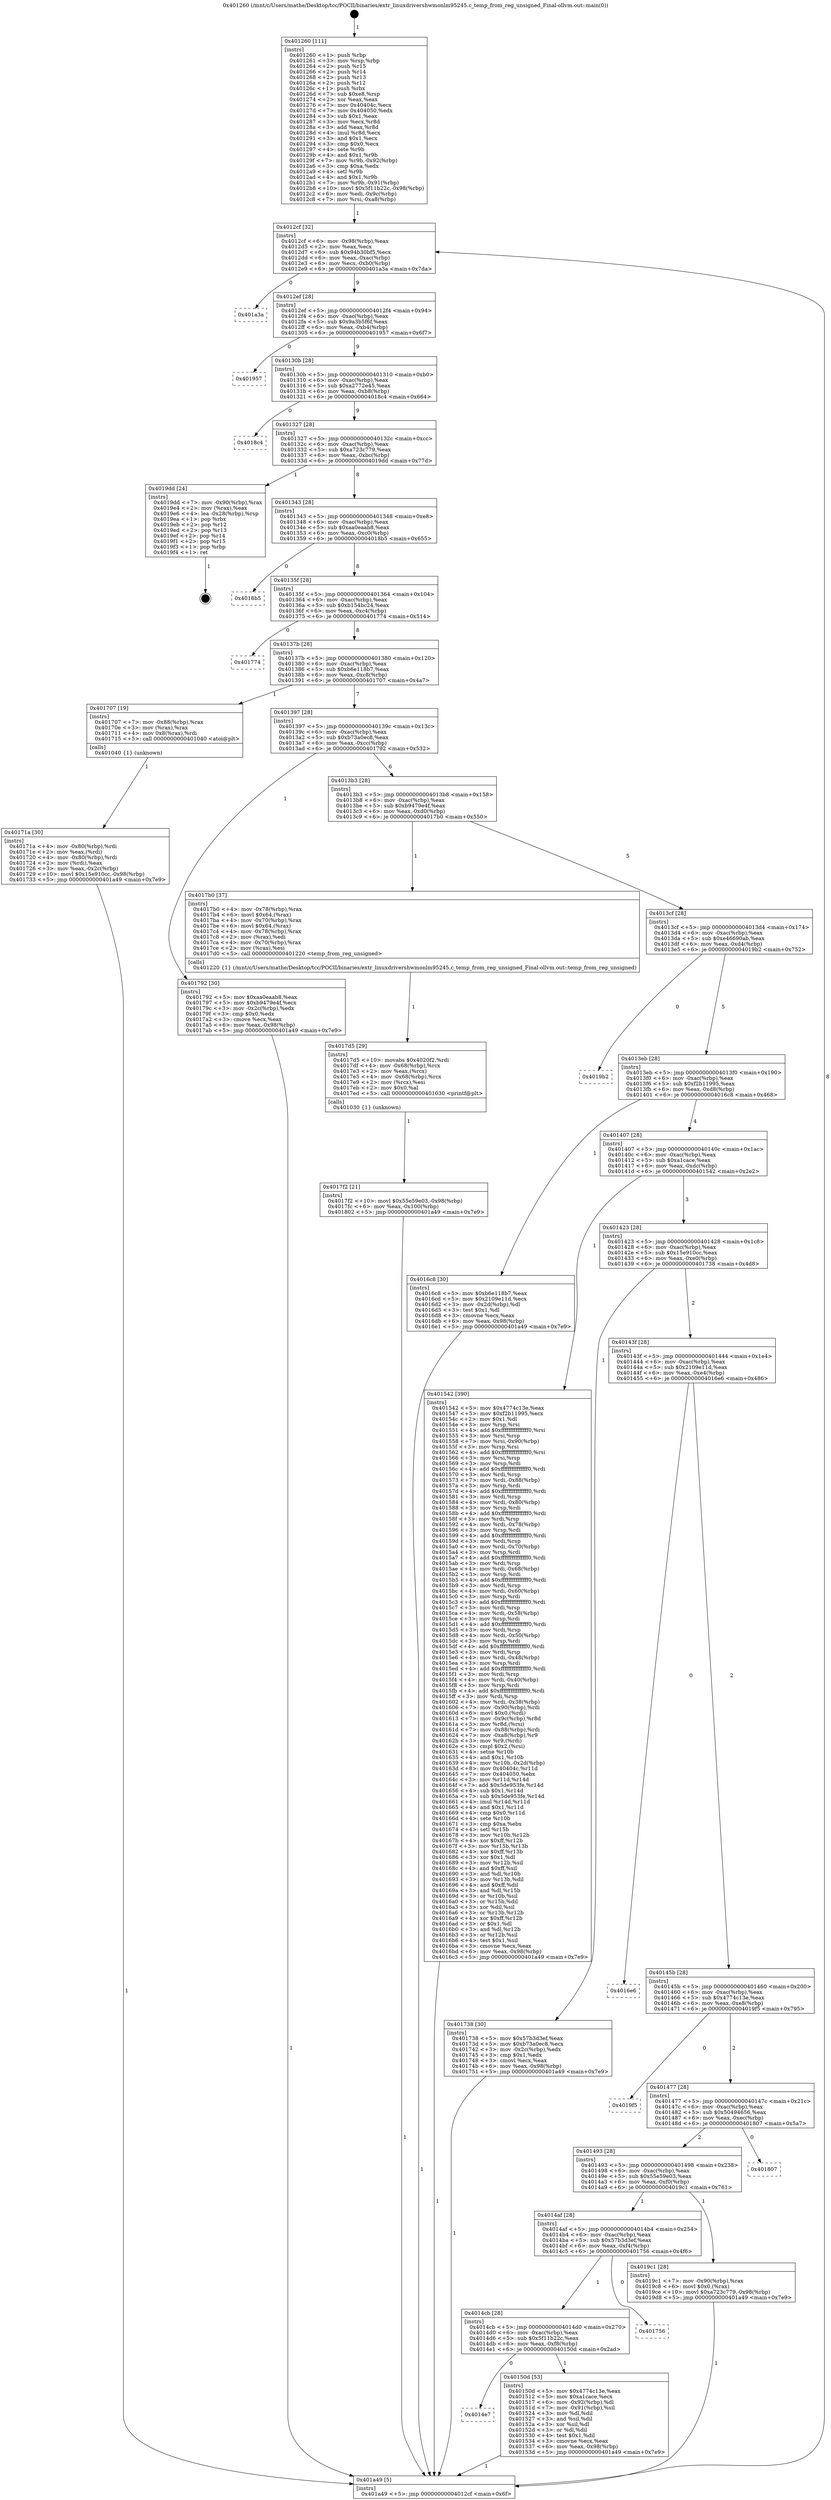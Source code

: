 digraph "0x401260" {
  label = "0x401260 (/mnt/c/Users/mathe/Desktop/tcc/POCII/binaries/extr_linuxdrivershwmonlm95245.c_temp_from_reg_unsigned_Final-ollvm.out::main(0))"
  labelloc = "t"
  node[shape=record]

  Entry [label="",width=0.3,height=0.3,shape=circle,fillcolor=black,style=filled]
  "0x4012cf" [label="{
     0x4012cf [32]\l
     | [instrs]\l
     &nbsp;&nbsp;0x4012cf \<+6\>: mov -0x98(%rbp),%eax\l
     &nbsp;&nbsp;0x4012d5 \<+2\>: mov %eax,%ecx\l
     &nbsp;&nbsp;0x4012d7 \<+6\>: sub $0x94b30bf5,%ecx\l
     &nbsp;&nbsp;0x4012dd \<+6\>: mov %eax,-0xac(%rbp)\l
     &nbsp;&nbsp;0x4012e3 \<+6\>: mov %ecx,-0xb0(%rbp)\l
     &nbsp;&nbsp;0x4012e9 \<+6\>: je 0000000000401a3a \<main+0x7da\>\l
  }"]
  "0x401a3a" [label="{
     0x401a3a\l
  }", style=dashed]
  "0x4012ef" [label="{
     0x4012ef [28]\l
     | [instrs]\l
     &nbsp;&nbsp;0x4012ef \<+5\>: jmp 00000000004012f4 \<main+0x94\>\l
     &nbsp;&nbsp;0x4012f4 \<+6\>: mov -0xac(%rbp),%eax\l
     &nbsp;&nbsp;0x4012fa \<+5\>: sub $0x9a3b5f6f,%eax\l
     &nbsp;&nbsp;0x4012ff \<+6\>: mov %eax,-0xb4(%rbp)\l
     &nbsp;&nbsp;0x401305 \<+6\>: je 0000000000401957 \<main+0x6f7\>\l
  }"]
  Exit [label="",width=0.3,height=0.3,shape=circle,fillcolor=black,style=filled,peripheries=2]
  "0x401957" [label="{
     0x401957\l
  }", style=dashed]
  "0x40130b" [label="{
     0x40130b [28]\l
     | [instrs]\l
     &nbsp;&nbsp;0x40130b \<+5\>: jmp 0000000000401310 \<main+0xb0\>\l
     &nbsp;&nbsp;0x401310 \<+6\>: mov -0xac(%rbp),%eax\l
     &nbsp;&nbsp;0x401316 \<+5\>: sub $0xa2772e45,%eax\l
     &nbsp;&nbsp;0x40131b \<+6\>: mov %eax,-0xb8(%rbp)\l
     &nbsp;&nbsp;0x401321 \<+6\>: je 00000000004018c4 \<main+0x664\>\l
  }"]
  "0x4017f2" [label="{
     0x4017f2 [21]\l
     | [instrs]\l
     &nbsp;&nbsp;0x4017f2 \<+10\>: movl $0x55e59e03,-0x98(%rbp)\l
     &nbsp;&nbsp;0x4017fc \<+6\>: mov %eax,-0x100(%rbp)\l
     &nbsp;&nbsp;0x401802 \<+5\>: jmp 0000000000401a49 \<main+0x7e9\>\l
  }"]
  "0x4018c4" [label="{
     0x4018c4\l
  }", style=dashed]
  "0x401327" [label="{
     0x401327 [28]\l
     | [instrs]\l
     &nbsp;&nbsp;0x401327 \<+5\>: jmp 000000000040132c \<main+0xcc\>\l
     &nbsp;&nbsp;0x40132c \<+6\>: mov -0xac(%rbp),%eax\l
     &nbsp;&nbsp;0x401332 \<+5\>: sub $0xa723c779,%eax\l
     &nbsp;&nbsp;0x401337 \<+6\>: mov %eax,-0xbc(%rbp)\l
     &nbsp;&nbsp;0x40133d \<+6\>: je 00000000004019dd \<main+0x77d\>\l
  }"]
  "0x4017d5" [label="{
     0x4017d5 [29]\l
     | [instrs]\l
     &nbsp;&nbsp;0x4017d5 \<+10\>: movabs $0x4020f2,%rdi\l
     &nbsp;&nbsp;0x4017df \<+4\>: mov -0x68(%rbp),%rcx\l
     &nbsp;&nbsp;0x4017e3 \<+2\>: mov %eax,(%rcx)\l
     &nbsp;&nbsp;0x4017e5 \<+4\>: mov -0x68(%rbp),%rcx\l
     &nbsp;&nbsp;0x4017e9 \<+2\>: mov (%rcx),%esi\l
     &nbsp;&nbsp;0x4017eb \<+2\>: mov $0x0,%al\l
     &nbsp;&nbsp;0x4017ed \<+5\>: call 0000000000401030 \<printf@plt\>\l
     | [calls]\l
     &nbsp;&nbsp;0x401030 \{1\} (unknown)\l
  }"]
  "0x4019dd" [label="{
     0x4019dd [24]\l
     | [instrs]\l
     &nbsp;&nbsp;0x4019dd \<+7\>: mov -0x90(%rbp),%rax\l
     &nbsp;&nbsp;0x4019e4 \<+2\>: mov (%rax),%eax\l
     &nbsp;&nbsp;0x4019e6 \<+4\>: lea -0x28(%rbp),%rsp\l
     &nbsp;&nbsp;0x4019ea \<+1\>: pop %rbx\l
     &nbsp;&nbsp;0x4019eb \<+2\>: pop %r12\l
     &nbsp;&nbsp;0x4019ed \<+2\>: pop %r13\l
     &nbsp;&nbsp;0x4019ef \<+2\>: pop %r14\l
     &nbsp;&nbsp;0x4019f1 \<+2\>: pop %r15\l
     &nbsp;&nbsp;0x4019f3 \<+1\>: pop %rbp\l
     &nbsp;&nbsp;0x4019f4 \<+1\>: ret\l
  }"]
  "0x401343" [label="{
     0x401343 [28]\l
     | [instrs]\l
     &nbsp;&nbsp;0x401343 \<+5\>: jmp 0000000000401348 \<main+0xe8\>\l
     &nbsp;&nbsp;0x401348 \<+6\>: mov -0xac(%rbp),%eax\l
     &nbsp;&nbsp;0x40134e \<+5\>: sub $0xaa0eaab8,%eax\l
     &nbsp;&nbsp;0x401353 \<+6\>: mov %eax,-0xc0(%rbp)\l
     &nbsp;&nbsp;0x401359 \<+6\>: je 00000000004018b5 \<main+0x655\>\l
  }"]
  "0x40171a" [label="{
     0x40171a [30]\l
     | [instrs]\l
     &nbsp;&nbsp;0x40171a \<+4\>: mov -0x80(%rbp),%rdi\l
     &nbsp;&nbsp;0x40171e \<+2\>: mov %eax,(%rdi)\l
     &nbsp;&nbsp;0x401720 \<+4\>: mov -0x80(%rbp),%rdi\l
     &nbsp;&nbsp;0x401724 \<+2\>: mov (%rdi),%eax\l
     &nbsp;&nbsp;0x401726 \<+3\>: mov %eax,-0x2c(%rbp)\l
     &nbsp;&nbsp;0x401729 \<+10\>: movl $0x15e910cc,-0x98(%rbp)\l
     &nbsp;&nbsp;0x401733 \<+5\>: jmp 0000000000401a49 \<main+0x7e9\>\l
  }"]
  "0x4018b5" [label="{
     0x4018b5\l
  }", style=dashed]
  "0x40135f" [label="{
     0x40135f [28]\l
     | [instrs]\l
     &nbsp;&nbsp;0x40135f \<+5\>: jmp 0000000000401364 \<main+0x104\>\l
     &nbsp;&nbsp;0x401364 \<+6\>: mov -0xac(%rbp),%eax\l
     &nbsp;&nbsp;0x40136a \<+5\>: sub $0xb154bc24,%eax\l
     &nbsp;&nbsp;0x40136f \<+6\>: mov %eax,-0xc4(%rbp)\l
     &nbsp;&nbsp;0x401375 \<+6\>: je 0000000000401774 \<main+0x514\>\l
  }"]
  "0x401260" [label="{
     0x401260 [111]\l
     | [instrs]\l
     &nbsp;&nbsp;0x401260 \<+1\>: push %rbp\l
     &nbsp;&nbsp;0x401261 \<+3\>: mov %rsp,%rbp\l
     &nbsp;&nbsp;0x401264 \<+2\>: push %r15\l
     &nbsp;&nbsp;0x401266 \<+2\>: push %r14\l
     &nbsp;&nbsp;0x401268 \<+2\>: push %r13\l
     &nbsp;&nbsp;0x40126a \<+2\>: push %r12\l
     &nbsp;&nbsp;0x40126c \<+1\>: push %rbx\l
     &nbsp;&nbsp;0x40126d \<+7\>: sub $0xe8,%rsp\l
     &nbsp;&nbsp;0x401274 \<+2\>: xor %eax,%eax\l
     &nbsp;&nbsp;0x401276 \<+7\>: mov 0x40404c,%ecx\l
     &nbsp;&nbsp;0x40127d \<+7\>: mov 0x404050,%edx\l
     &nbsp;&nbsp;0x401284 \<+3\>: sub $0x1,%eax\l
     &nbsp;&nbsp;0x401287 \<+3\>: mov %ecx,%r8d\l
     &nbsp;&nbsp;0x40128a \<+3\>: add %eax,%r8d\l
     &nbsp;&nbsp;0x40128d \<+4\>: imul %r8d,%ecx\l
     &nbsp;&nbsp;0x401291 \<+3\>: and $0x1,%ecx\l
     &nbsp;&nbsp;0x401294 \<+3\>: cmp $0x0,%ecx\l
     &nbsp;&nbsp;0x401297 \<+4\>: sete %r9b\l
     &nbsp;&nbsp;0x40129b \<+4\>: and $0x1,%r9b\l
     &nbsp;&nbsp;0x40129f \<+7\>: mov %r9b,-0x92(%rbp)\l
     &nbsp;&nbsp;0x4012a6 \<+3\>: cmp $0xa,%edx\l
     &nbsp;&nbsp;0x4012a9 \<+4\>: setl %r9b\l
     &nbsp;&nbsp;0x4012ad \<+4\>: and $0x1,%r9b\l
     &nbsp;&nbsp;0x4012b1 \<+7\>: mov %r9b,-0x91(%rbp)\l
     &nbsp;&nbsp;0x4012b8 \<+10\>: movl $0x5f11b22c,-0x98(%rbp)\l
     &nbsp;&nbsp;0x4012c2 \<+6\>: mov %edi,-0x9c(%rbp)\l
     &nbsp;&nbsp;0x4012c8 \<+7\>: mov %rsi,-0xa8(%rbp)\l
  }"]
  "0x401774" [label="{
     0x401774\l
  }", style=dashed]
  "0x40137b" [label="{
     0x40137b [28]\l
     | [instrs]\l
     &nbsp;&nbsp;0x40137b \<+5\>: jmp 0000000000401380 \<main+0x120\>\l
     &nbsp;&nbsp;0x401380 \<+6\>: mov -0xac(%rbp),%eax\l
     &nbsp;&nbsp;0x401386 \<+5\>: sub $0xb6e118b7,%eax\l
     &nbsp;&nbsp;0x40138b \<+6\>: mov %eax,-0xc8(%rbp)\l
     &nbsp;&nbsp;0x401391 \<+6\>: je 0000000000401707 \<main+0x4a7\>\l
  }"]
  "0x401a49" [label="{
     0x401a49 [5]\l
     | [instrs]\l
     &nbsp;&nbsp;0x401a49 \<+5\>: jmp 00000000004012cf \<main+0x6f\>\l
  }"]
  "0x401707" [label="{
     0x401707 [19]\l
     | [instrs]\l
     &nbsp;&nbsp;0x401707 \<+7\>: mov -0x88(%rbp),%rax\l
     &nbsp;&nbsp;0x40170e \<+3\>: mov (%rax),%rax\l
     &nbsp;&nbsp;0x401711 \<+4\>: mov 0x8(%rax),%rdi\l
     &nbsp;&nbsp;0x401715 \<+5\>: call 0000000000401040 \<atoi@plt\>\l
     | [calls]\l
     &nbsp;&nbsp;0x401040 \{1\} (unknown)\l
  }"]
  "0x401397" [label="{
     0x401397 [28]\l
     | [instrs]\l
     &nbsp;&nbsp;0x401397 \<+5\>: jmp 000000000040139c \<main+0x13c\>\l
     &nbsp;&nbsp;0x40139c \<+6\>: mov -0xac(%rbp),%eax\l
     &nbsp;&nbsp;0x4013a2 \<+5\>: sub $0xb73a0ec8,%eax\l
     &nbsp;&nbsp;0x4013a7 \<+6\>: mov %eax,-0xcc(%rbp)\l
     &nbsp;&nbsp;0x4013ad \<+6\>: je 0000000000401792 \<main+0x532\>\l
  }"]
  "0x4014e7" [label="{
     0x4014e7\l
  }", style=dashed]
  "0x401792" [label="{
     0x401792 [30]\l
     | [instrs]\l
     &nbsp;&nbsp;0x401792 \<+5\>: mov $0xaa0eaab8,%eax\l
     &nbsp;&nbsp;0x401797 \<+5\>: mov $0xb9479e4f,%ecx\l
     &nbsp;&nbsp;0x40179c \<+3\>: mov -0x2c(%rbp),%edx\l
     &nbsp;&nbsp;0x40179f \<+3\>: cmp $0x0,%edx\l
     &nbsp;&nbsp;0x4017a2 \<+3\>: cmove %ecx,%eax\l
     &nbsp;&nbsp;0x4017a5 \<+6\>: mov %eax,-0x98(%rbp)\l
     &nbsp;&nbsp;0x4017ab \<+5\>: jmp 0000000000401a49 \<main+0x7e9\>\l
  }"]
  "0x4013b3" [label="{
     0x4013b3 [28]\l
     | [instrs]\l
     &nbsp;&nbsp;0x4013b3 \<+5\>: jmp 00000000004013b8 \<main+0x158\>\l
     &nbsp;&nbsp;0x4013b8 \<+6\>: mov -0xac(%rbp),%eax\l
     &nbsp;&nbsp;0x4013be \<+5\>: sub $0xb9479e4f,%eax\l
     &nbsp;&nbsp;0x4013c3 \<+6\>: mov %eax,-0xd0(%rbp)\l
     &nbsp;&nbsp;0x4013c9 \<+6\>: je 00000000004017b0 \<main+0x550\>\l
  }"]
  "0x40150d" [label="{
     0x40150d [53]\l
     | [instrs]\l
     &nbsp;&nbsp;0x40150d \<+5\>: mov $0x4774c13e,%eax\l
     &nbsp;&nbsp;0x401512 \<+5\>: mov $0xa1cace,%ecx\l
     &nbsp;&nbsp;0x401517 \<+6\>: mov -0x92(%rbp),%dl\l
     &nbsp;&nbsp;0x40151d \<+7\>: mov -0x91(%rbp),%sil\l
     &nbsp;&nbsp;0x401524 \<+3\>: mov %dl,%dil\l
     &nbsp;&nbsp;0x401527 \<+3\>: and %sil,%dil\l
     &nbsp;&nbsp;0x40152a \<+3\>: xor %sil,%dl\l
     &nbsp;&nbsp;0x40152d \<+3\>: or %dl,%dil\l
     &nbsp;&nbsp;0x401530 \<+4\>: test $0x1,%dil\l
     &nbsp;&nbsp;0x401534 \<+3\>: cmovne %ecx,%eax\l
     &nbsp;&nbsp;0x401537 \<+6\>: mov %eax,-0x98(%rbp)\l
     &nbsp;&nbsp;0x40153d \<+5\>: jmp 0000000000401a49 \<main+0x7e9\>\l
  }"]
  "0x4017b0" [label="{
     0x4017b0 [37]\l
     | [instrs]\l
     &nbsp;&nbsp;0x4017b0 \<+4\>: mov -0x78(%rbp),%rax\l
     &nbsp;&nbsp;0x4017b4 \<+6\>: movl $0x64,(%rax)\l
     &nbsp;&nbsp;0x4017ba \<+4\>: mov -0x70(%rbp),%rax\l
     &nbsp;&nbsp;0x4017be \<+6\>: movl $0x64,(%rax)\l
     &nbsp;&nbsp;0x4017c4 \<+4\>: mov -0x78(%rbp),%rax\l
     &nbsp;&nbsp;0x4017c8 \<+2\>: mov (%rax),%edi\l
     &nbsp;&nbsp;0x4017ca \<+4\>: mov -0x70(%rbp),%rax\l
     &nbsp;&nbsp;0x4017ce \<+2\>: mov (%rax),%esi\l
     &nbsp;&nbsp;0x4017d0 \<+5\>: call 0000000000401220 \<temp_from_reg_unsigned\>\l
     | [calls]\l
     &nbsp;&nbsp;0x401220 \{1\} (/mnt/c/Users/mathe/Desktop/tcc/POCII/binaries/extr_linuxdrivershwmonlm95245.c_temp_from_reg_unsigned_Final-ollvm.out::temp_from_reg_unsigned)\l
  }"]
  "0x4013cf" [label="{
     0x4013cf [28]\l
     | [instrs]\l
     &nbsp;&nbsp;0x4013cf \<+5\>: jmp 00000000004013d4 \<main+0x174\>\l
     &nbsp;&nbsp;0x4013d4 \<+6\>: mov -0xac(%rbp),%eax\l
     &nbsp;&nbsp;0x4013da \<+5\>: sub $0xe46690ab,%eax\l
     &nbsp;&nbsp;0x4013df \<+6\>: mov %eax,-0xd4(%rbp)\l
     &nbsp;&nbsp;0x4013e5 \<+6\>: je 00000000004019b2 \<main+0x752\>\l
  }"]
  "0x4014cb" [label="{
     0x4014cb [28]\l
     | [instrs]\l
     &nbsp;&nbsp;0x4014cb \<+5\>: jmp 00000000004014d0 \<main+0x270\>\l
     &nbsp;&nbsp;0x4014d0 \<+6\>: mov -0xac(%rbp),%eax\l
     &nbsp;&nbsp;0x4014d6 \<+5\>: sub $0x5f11b22c,%eax\l
     &nbsp;&nbsp;0x4014db \<+6\>: mov %eax,-0xf8(%rbp)\l
     &nbsp;&nbsp;0x4014e1 \<+6\>: je 000000000040150d \<main+0x2ad\>\l
  }"]
  "0x4019b2" [label="{
     0x4019b2\l
  }", style=dashed]
  "0x4013eb" [label="{
     0x4013eb [28]\l
     | [instrs]\l
     &nbsp;&nbsp;0x4013eb \<+5\>: jmp 00000000004013f0 \<main+0x190\>\l
     &nbsp;&nbsp;0x4013f0 \<+6\>: mov -0xac(%rbp),%eax\l
     &nbsp;&nbsp;0x4013f6 \<+5\>: sub $0xf2b11995,%eax\l
     &nbsp;&nbsp;0x4013fb \<+6\>: mov %eax,-0xd8(%rbp)\l
     &nbsp;&nbsp;0x401401 \<+6\>: je 00000000004016c8 \<main+0x468\>\l
  }"]
  "0x401756" [label="{
     0x401756\l
  }", style=dashed]
  "0x4016c8" [label="{
     0x4016c8 [30]\l
     | [instrs]\l
     &nbsp;&nbsp;0x4016c8 \<+5\>: mov $0xb6e118b7,%eax\l
     &nbsp;&nbsp;0x4016cd \<+5\>: mov $0x2109e11d,%ecx\l
     &nbsp;&nbsp;0x4016d2 \<+3\>: mov -0x2d(%rbp),%dl\l
     &nbsp;&nbsp;0x4016d5 \<+3\>: test $0x1,%dl\l
     &nbsp;&nbsp;0x4016d8 \<+3\>: cmovne %ecx,%eax\l
     &nbsp;&nbsp;0x4016db \<+6\>: mov %eax,-0x98(%rbp)\l
     &nbsp;&nbsp;0x4016e1 \<+5\>: jmp 0000000000401a49 \<main+0x7e9\>\l
  }"]
  "0x401407" [label="{
     0x401407 [28]\l
     | [instrs]\l
     &nbsp;&nbsp;0x401407 \<+5\>: jmp 000000000040140c \<main+0x1ac\>\l
     &nbsp;&nbsp;0x40140c \<+6\>: mov -0xac(%rbp),%eax\l
     &nbsp;&nbsp;0x401412 \<+5\>: sub $0xa1cace,%eax\l
     &nbsp;&nbsp;0x401417 \<+6\>: mov %eax,-0xdc(%rbp)\l
     &nbsp;&nbsp;0x40141d \<+6\>: je 0000000000401542 \<main+0x2e2\>\l
  }"]
  "0x4014af" [label="{
     0x4014af [28]\l
     | [instrs]\l
     &nbsp;&nbsp;0x4014af \<+5\>: jmp 00000000004014b4 \<main+0x254\>\l
     &nbsp;&nbsp;0x4014b4 \<+6\>: mov -0xac(%rbp),%eax\l
     &nbsp;&nbsp;0x4014ba \<+5\>: sub $0x57b3d3ef,%eax\l
     &nbsp;&nbsp;0x4014bf \<+6\>: mov %eax,-0xf4(%rbp)\l
     &nbsp;&nbsp;0x4014c5 \<+6\>: je 0000000000401756 \<main+0x4f6\>\l
  }"]
  "0x401542" [label="{
     0x401542 [390]\l
     | [instrs]\l
     &nbsp;&nbsp;0x401542 \<+5\>: mov $0x4774c13e,%eax\l
     &nbsp;&nbsp;0x401547 \<+5\>: mov $0xf2b11995,%ecx\l
     &nbsp;&nbsp;0x40154c \<+2\>: mov $0x1,%dl\l
     &nbsp;&nbsp;0x40154e \<+3\>: mov %rsp,%rsi\l
     &nbsp;&nbsp;0x401551 \<+4\>: add $0xfffffffffffffff0,%rsi\l
     &nbsp;&nbsp;0x401555 \<+3\>: mov %rsi,%rsp\l
     &nbsp;&nbsp;0x401558 \<+7\>: mov %rsi,-0x90(%rbp)\l
     &nbsp;&nbsp;0x40155f \<+3\>: mov %rsp,%rsi\l
     &nbsp;&nbsp;0x401562 \<+4\>: add $0xfffffffffffffff0,%rsi\l
     &nbsp;&nbsp;0x401566 \<+3\>: mov %rsi,%rsp\l
     &nbsp;&nbsp;0x401569 \<+3\>: mov %rsp,%rdi\l
     &nbsp;&nbsp;0x40156c \<+4\>: add $0xfffffffffffffff0,%rdi\l
     &nbsp;&nbsp;0x401570 \<+3\>: mov %rdi,%rsp\l
     &nbsp;&nbsp;0x401573 \<+7\>: mov %rdi,-0x88(%rbp)\l
     &nbsp;&nbsp;0x40157a \<+3\>: mov %rsp,%rdi\l
     &nbsp;&nbsp;0x40157d \<+4\>: add $0xfffffffffffffff0,%rdi\l
     &nbsp;&nbsp;0x401581 \<+3\>: mov %rdi,%rsp\l
     &nbsp;&nbsp;0x401584 \<+4\>: mov %rdi,-0x80(%rbp)\l
     &nbsp;&nbsp;0x401588 \<+3\>: mov %rsp,%rdi\l
     &nbsp;&nbsp;0x40158b \<+4\>: add $0xfffffffffffffff0,%rdi\l
     &nbsp;&nbsp;0x40158f \<+3\>: mov %rdi,%rsp\l
     &nbsp;&nbsp;0x401592 \<+4\>: mov %rdi,-0x78(%rbp)\l
     &nbsp;&nbsp;0x401596 \<+3\>: mov %rsp,%rdi\l
     &nbsp;&nbsp;0x401599 \<+4\>: add $0xfffffffffffffff0,%rdi\l
     &nbsp;&nbsp;0x40159d \<+3\>: mov %rdi,%rsp\l
     &nbsp;&nbsp;0x4015a0 \<+4\>: mov %rdi,-0x70(%rbp)\l
     &nbsp;&nbsp;0x4015a4 \<+3\>: mov %rsp,%rdi\l
     &nbsp;&nbsp;0x4015a7 \<+4\>: add $0xfffffffffffffff0,%rdi\l
     &nbsp;&nbsp;0x4015ab \<+3\>: mov %rdi,%rsp\l
     &nbsp;&nbsp;0x4015ae \<+4\>: mov %rdi,-0x68(%rbp)\l
     &nbsp;&nbsp;0x4015b2 \<+3\>: mov %rsp,%rdi\l
     &nbsp;&nbsp;0x4015b5 \<+4\>: add $0xfffffffffffffff0,%rdi\l
     &nbsp;&nbsp;0x4015b9 \<+3\>: mov %rdi,%rsp\l
     &nbsp;&nbsp;0x4015bc \<+4\>: mov %rdi,-0x60(%rbp)\l
     &nbsp;&nbsp;0x4015c0 \<+3\>: mov %rsp,%rdi\l
     &nbsp;&nbsp;0x4015c3 \<+4\>: add $0xfffffffffffffff0,%rdi\l
     &nbsp;&nbsp;0x4015c7 \<+3\>: mov %rdi,%rsp\l
     &nbsp;&nbsp;0x4015ca \<+4\>: mov %rdi,-0x58(%rbp)\l
     &nbsp;&nbsp;0x4015ce \<+3\>: mov %rsp,%rdi\l
     &nbsp;&nbsp;0x4015d1 \<+4\>: add $0xfffffffffffffff0,%rdi\l
     &nbsp;&nbsp;0x4015d5 \<+3\>: mov %rdi,%rsp\l
     &nbsp;&nbsp;0x4015d8 \<+4\>: mov %rdi,-0x50(%rbp)\l
     &nbsp;&nbsp;0x4015dc \<+3\>: mov %rsp,%rdi\l
     &nbsp;&nbsp;0x4015df \<+4\>: add $0xfffffffffffffff0,%rdi\l
     &nbsp;&nbsp;0x4015e3 \<+3\>: mov %rdi,%rsp\l
     &nbsp;&nbsp;0x4015e6 \<+4\>: mov %rdi,-0x48(%rbp)\l
     &nbsp;&nbsp;0x4015ea \<+3\>: mov %rsp,%rdi\l
     &nbsp;&nbsp;0x4015ed \<+4\>: add $0xfffffffffffffff0,%rdi\l
     &nbsp;&nbsp;0x4015f1 \<+3\>: mov %rdi,%rsp\l
     &nbsp;&nbsp;0x4015f4 \<+4\>: mov %rdi,-0x40(%rbp)\l
     &nbsp;&nbsp;0x4015f8 \<+3\>: mov %rsp,%rdi\l
     &nbsp;&nbsp;0x4015fb \<+4\>: add $0xfffffffffffffff0,%rdi\l
     &nbsp;&nbsp;0x4015ff \<+3\>: mov %rdi,%rsp\l
     &nbsp;&nbsp;0x401602 \<+4\>: mov %rdi,-0x38(%rbp)\l
     &nbsp;&nbsp;0x401606 \<+7\>: mov -0x90(%rbp),%rdi\l
     &nbsp;&nbsp;0x40160d \<+6\>: movl $0x0,(%rdi)\l
     &nbsp;&nbsp;0x401613 \<+7\>: mov -0x9c(%rbp),%r8d\l
     &nbsp;&nbsp;0x40161a \<+3\>: mov %r8d,(%rsi)\l
     &nbsp;&nbsp;0x40161d \<+7\>: mov -0x88(%rbp),%rdi\l
     &nbsp;&nbsp;0x401624 \<+7\>: mov -0xa8(%rbp),%r9\l
     &nbsp;&nbsp;0x40162b \<+3\>: mov %r9,(%rdi)\l
     &nbsp;&nbsp;0x40162e \<+3\>: cmpl $0x2,(%rsi)\l
     &nbsp;&nbsp;0x401631 \<+4\>: setne %r10b\l
     &nbsp;&nbsp;0x401635 \<+4\>: and $0x1,%r10b\l
     &nbsp;&nbsp;0x401639 \<+4\>: mov %r10b,-0x2d(%rbp)\l
     &nbsp;&nbsp;0x40163d \<+8\>: mov 0x40404c,%r11d\l
     &nbsp;&nbsp;0x401645 \<+7\>: mov 0x404050,%ebx\l
     &nbsp;&nbsp;0x40164c \<+3\>: mov %r11d,%r14d\l
     &nbsp;&nbsp;0x40164f \<+7\>: add $0x5de953fe,%r14d\l
     &nbsp;&nbsp;0x401656 \<+4\>: sub $0x1,%r14d\l
     &nbsp;&nbsp;0x40165a \<+7\>: sub $0x5de953fe,%r14d\l
     &nbsp;&nbsp;0x401661 \<+4\>: imul %r14d,%r11d\l
     &nbsp;&nbsp;0x401665 \<+4\>: and $0x1,%r11d\l
     &nbsp;&nbsp;0x401669 \<+4\>: cmp $0x0,%r11d\l
     &nbsp;&nbsp;0x40166d \<+4\>: sete %r10b\l
     &nbsp;&nbsp;0x401671 \<+3\>: cmp $0xa,%ebx\l
     &nbsp;&nbsp;0x401674 \<+4\>: setl %r15b\l
     &nbsp;&nbsp;0x401678 \<+3\>: mov %r10b,%r12b\l
     &nbsp;&nbsp;0x40167b \<+4\>: xor $0xff,%r12b\l
     &nbsp;&nbsp;0x40167f \<+3\>: mov %r15b,%r13b\l
     &nbsp;&nbsp;0x401682 \<+4\>: xor $0xff,%r13b\l
     &nbsp;&nbsp;0x401686 \<+3\>: xor $0x1,%dl\l
     &nbsp;&nbsp;0x401689 \<+3\>: mov %r12b,%sil\l
     &nbsp;&nbsp;0x40168c \<+4\>: and $0xff,%sil\l
     &nbsp;&nbsp;0x401690 \<+3\>: and %dl,%r10b\l
     &nbsp;&nbsp;0x401693 \<+3\>: mov %r13b,%dil\l
     &nbsp;&nbsp;0x401696 \<+4\>: and $0xff,%dil\l
     &nbsp;&nbsp;0x40169a \<+3\>: and %dl,%r15b\l
     &nbsp;&nbsp;0x40169d \<+3\>: or %r10b,%sil\l
     &nbsp;&nbsp;0x4016a0 \<+3\>: or %r15b,%dil\l
     &nbsp;&nbsp;0x4016a3 \<+3\>: xor %dil,%sil\l
     &nbsp;&nbsp;0x4016a6 \<+3\>: or %r13b,%r12b\l
     &nbsp;&nbsp;0x4016a9 \<+4\>: xor $0xff,%r12b\l
     &nbsp;&nbsp;0x4016ad \<+3\>: or $0x1,%dl\l
     &nbsp;&nbsp;0x4016b0 \<+3\>: and %dl,%r12b\l
     &nbsp;&nbsp;0x4016b3 \<+3\>: or %r12b,%sil\l
     &nbsp;&nbsp;0x4016b6 \<+4\>: test $0x1,%sil\l
     &nbsp;&nbsp;0x4016ba \<+3\>: cmovne %ecx,%eax\l
     &nbsp;&nbsp;0x4016bd \<+6\>: mov %eax,-0x98(%rbp)\l
     &nbsp;&nbsp;0x4016c3 \<+5\>: jmp 0000000000401a49 \<main+0x7e9\>\l
  }"]
  "0x401423" [label="{
     0x401423 [28]\l
     | [instrs]\l
     &nbsp;&nbsp;0x401423 \<+5\>: jmp 0000000000401428 \<main+0x1c8\>\l
     &nbsp;&nbsp;0x401428 \<+6\>: mov -0xac(%rbp),%eax\l
     &nbsp;&nbsp;0x40142e \<+5\>: sub $0x15e910cc,%eax\l
     &nbsp;&nbsp;0x401433 \<+6\>: mov %eax,-0xe0(%rbp)\l
     &nbsp;&nbsp;0x401439 \<+6\>: je 0000000000401738 \<main+0x4d8\>\l
  }"]
  "0x4019c1" [label="{
     0x4019c1 [28]\l
     | [instrs]\l
     &nbsp;&nbsp;0x4019c1 \<+7\>: mov -0x90(%rbp),%rax\l
     &nbsp;&nbsp;0x4019c8 \<+6\>: movl $0x0,(%rax)\l
     &nbsp;&nbsp;0x4019ce \<+10\>: movl $0xa723c779,-0x98(%rbp)\l
     &nbsp;&nbsp;0x4019d8 \<+5\>: jmp 0000000000401a49 \<main+0x7e9\>\l
  }"]
  "0x401738" [label="{
     0x401738 [30]\l
     | [instrs]\l
     &nbsp;&nbsp;0x401738 \<+5\>: mov $0x57b3d3ef,%eax\l
     &nbsp;&nbsp;0x40173d \<+5\>: mov $0xb73a0ec8,%ecx\l
     &nbsp;&nbsp;0x401742 \<+3\>: mov -0x2c(%rbp),%edx\l
     &nbsp;&nbsp;0x401745 \<+3\>: cmp $0x1,%edx\l
     &nbsp;&nbsp;0x401748 \<+3\>: cmovl %ecx,%eax\l
     &nbsp;&nbsp;0x40174b \<+6\>: mov %eax,-0x98(%rbp)\l
     &nbsp;&nbsp;0x401751 \<+5\>: jmp 0000000000401a49 \<main+0x7e9\>\l
  }"]
  "0x40143f" [label="{
     0x40143f [28]\l
     | [instrs]\l
     &nbsp;&nbsp;0x40143f \<+5\>: jmp 0000000000401444 \<main+0x1e4\>\l
     &nbsp;&nbsp;0x401444 \<+6\>: mov -0xac(%rbp),%eax\l
     &nbsp;&nbsp;0x40144a \<+5\>: sub $0x2109e11d,%eax\l
     &nbsp;&nbsp;0x40144f \<+6\>: mov %eax,-0xe4(%rbp)\l
     &nbsp;&nbsp;0x401455 \<+6\>: je 00000000004016e6 \<main+0x486\>\l
  }"]
  "0x401493" [label="{
     0x401493 [28]\l
     | [instrs]\l
     &nbsp;&nbsp;0x401493 \<+5\>: jmp 0000000000401498 \<main+0x238\>\l
     &nbsp;&nbsp;0x401498 \<+6\>: mov -0xac(%rbp),%eax\l
     &nbsp;&nbsp;0x40149e \<+5\>: sub $0x55e59e03,%eax\l
     &nbsp;&nbsp;0x4014a3 \<+6\>: mov %eax,-0xf0(%rbp)\l
     &nbsp;&nbsp;0x4014a9 \<+6\>: je 00000000004019c1 \<main+0x761\>\l
  }"]
  "0x4016e6" [label="{
     0x4016e6\l
  }", style=dashed]
  "0x40145b" [label="{
     0x40145b [28]\l
     | [instrs]\l
     &nbsp;&nbsp;0x40145b \<+5\>: jmp 0000000000401460 \<main+0x200\>\l
     &nbsp;&nbsp;0x401460 \<+6\>: mov -0xac(%rbp),%eax\l
     &nbsp;&nbsp;0x401466 \<+5\>: sub $0x4774c13e,%eax\l
     &nbsp;&nbsp;0x40146b \<+6\>: mov %eax,-0xe8(%rbp)\l
     &nbsp;&nbsp;0x401471 \<+6\>: je 00000000004019f5 \<main+0x795\>\l
  }"]
  "0x401807" [label="{
     0x401807\l
  }", style=dashed]
  "0x4019f5" [label="{
     0x4019f5\l
  }", style=dashed]
  "0x401477" [label="{
     0x401477 [28]\l
     | [instrs]\l
     &nbsp;&nbsp;0x401477 \<+5\>: jmp 000000000040147c \<main+0x21c\>\l
     &nbsp;&nbsp;0x40147c \<+6\>: mov -0xac(%rbp),%eax\l
     &nbsp;&nbsp;0x401482 \<+5\>: sub $0x50494656,%eax\l
     &nbsp;&nbsp;0x401487 \<+6\>: mov %eax,-0xec(%rbp)\l
     &nbsp;&nbsp;0x40148d \<+6\>: je 0000000000401807 \<main+0x5a7\>\l
  }"]
  Entry -> "0x401260" [label=" 1"]
  "0x4012cf" -> "0x401a3a" [label=" 0"]
  "0x4012cf" -> "0x4012ef" [label=" 9"]
  "0x4019dd" -> Exit [label=" 1"]
  "0x4012ef" -> "0x401957" [label=" 0"]
  "0x4012ef" -> "0x40130b" [label=" 9"]
  "0x4019c1" -> "0x401a49" [label=" 1"]
  "0x40130b" -> "0x4018c4" [label=" 0"]
  "0x40130b" -> "0x401327" [label=" 9"]
  "0x4017f2" -> "0x401a49" [label=" 1"]
  "0x401327" -> "0x4019dd" [label=" 1"]
  "0x401327" -> "0x401343" [label=" 8"]
  "0x4017d5" -> "0x4017f2" [label=" 1"]
  "0x401343" -> "0x4018b5" [label=" 0"]
  "0x401343" -> "0x40135f" [label=" 8"]
  "0x4017b0" -> "0x4017d5" [label=" 1"]
  "0x40135f" -> "0x401774" [label=" 0"]
  "0x40135f" -> "0x40137b" [label=" 8"]
  "0x401738" -> "0x401a49" [label=" 1"]
  "0x40137b" -> "0x401707" [label=" 1"]
  "0x40137b" -> "0x401397" [label=" 7"]
  "0x40171a" -> "0x401a49" [label=" 1"]
  "0x401397" -> "0x401792" [label=" 1"]
  "0x401397" -> "0x4013b3" [label=" 6"]
  "0x401707" -> "0x40171a" [label=" 1"]
  "0x4013b3" -> "0x4017b0" [label=" 1"]
  "0x4013b3" -> "0x4013cf" [label=" 5"]
  "0x4016c8" -> "0x401a49" [label=" 1"]
  "0x4013cf" -> "0x4019b2" [label=" 0"]
  "0x4013cf" -> "0x4013eb" [label=" 5"]
  "0x401792" -> "0x401a49" [label=" 1"]
  "0x4013eb" -> "0x4016c8" [label=" 1"]
  "0x4013eb" -> "0x401407" [label=" 4"]
  "0x401a49" -> "0x4012cf" [label=" 8"]
  "0x401407" -> "0x401542" [label=" 1"]
  "0x401407" -> "0x401423" [label=" 3"]
  "0x40150d" -> "0x401a49" [label=" 1"]
  "0x401423" -> "0x401738" [label=" 1"]
  "0x401423" -> "0x40143f" [label=" 2"]
  "0x4014cb" -> "0x4014e7" [label=" 0"]
  "0x40143f" -> "0x4016e6" [label=" 0"]
  "0x40143f" -> "0x40145b" [label=" 2"]
  "0x401542" -> "0x401a49" [label=" 1"]
  "0x40145b" -> "0x4019f5" [label=" 0"]
  "0x40145b" -> "0x401477" [label=" 2"]
  "0x4014af" -> "0x4014cb" [label=" 1"]
  "0x401477" -> "0x401807" [label=" 0"]
  "0x401477" -> "0x401493" [label=" 2"]
  "0x4014cb" -> "0x40150d" [label=" 1"]
  "0x401493" -> "0x4019c1" [label=" 1"]
  "0x401493" -> "0x4014af" [label=" 1"]
  "0x401260" -> "0x4012cf" [label=" 1"]
  "0x4014af" -> "0x401756" [label=" 0"]
}
